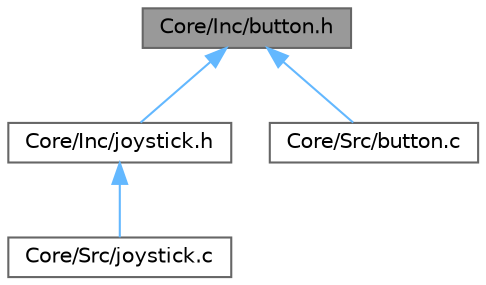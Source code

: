 digraph "Core/Inc/button.h"
{
 // LATEX_PDF_SIZE
  bgcolor="transparent";
  edge [fontname=Helvetica,fontsize=10,labelfontname=Helvetica,labelfontsize=10];
  node [fontname=Helvetica,fontsize=10,shape=box,height=0.2,width=0.4];
  Node1 [id="Node000001",label="Core/Inc/button.h",height=0.2,width=0.4,color="gray40", fillcolor="grey60", style="filled", fontcolor="black",tooltip="Driver for a push button. @hardware NucleoF446RE, mbed-016.1-application-shield."];
  Node1 -> Node2 [id="edge1_Node000001_Node000002",dir="back",color="steelblue1",style="solid",tooltip=" "];
  Node2 [id="Node000002",label="Core/Inc/joystick.h",height=0.2,width=0.4,color="grey40", fillcolor="white", style="filled",URL="$joystick_8h.html",tooltip="Driver for the joystick on a mbed-016.1-application-shield. @hardware NucleoF446RE,..."];
  Node2 -> Node3 [id="edge2_Node000002_Node000003",dir="back",color="steelblue1",style="solid",tooltip=" "];
  Node3 [id="Node000003",label="Core/Src/joystick.c",height=0.2,width=0.4,color="grey40", fillcolor="white", style="filled",URL="$joystick_8c.html",tooltip="Driver for the joystick on a mbed-016.1-application-shield. @hardware NucleoF446RE (RISING_EDGE),..."];
  Node1 -> Node4 [id="edge3_Node000001_Node000004",dir="back",color="steelblue1",style="solid",tooltip=" "];
  Node4 [id="Node000004",label="Core/Src/button.c",height=0.2,width=0.4,color="grey40", fillcolor="white", style="filled",URL="$button_8c.html",tooltip="Driver for a push button. @hardware NucleoF446RE, mbed-016.1-application-shield."];
}
